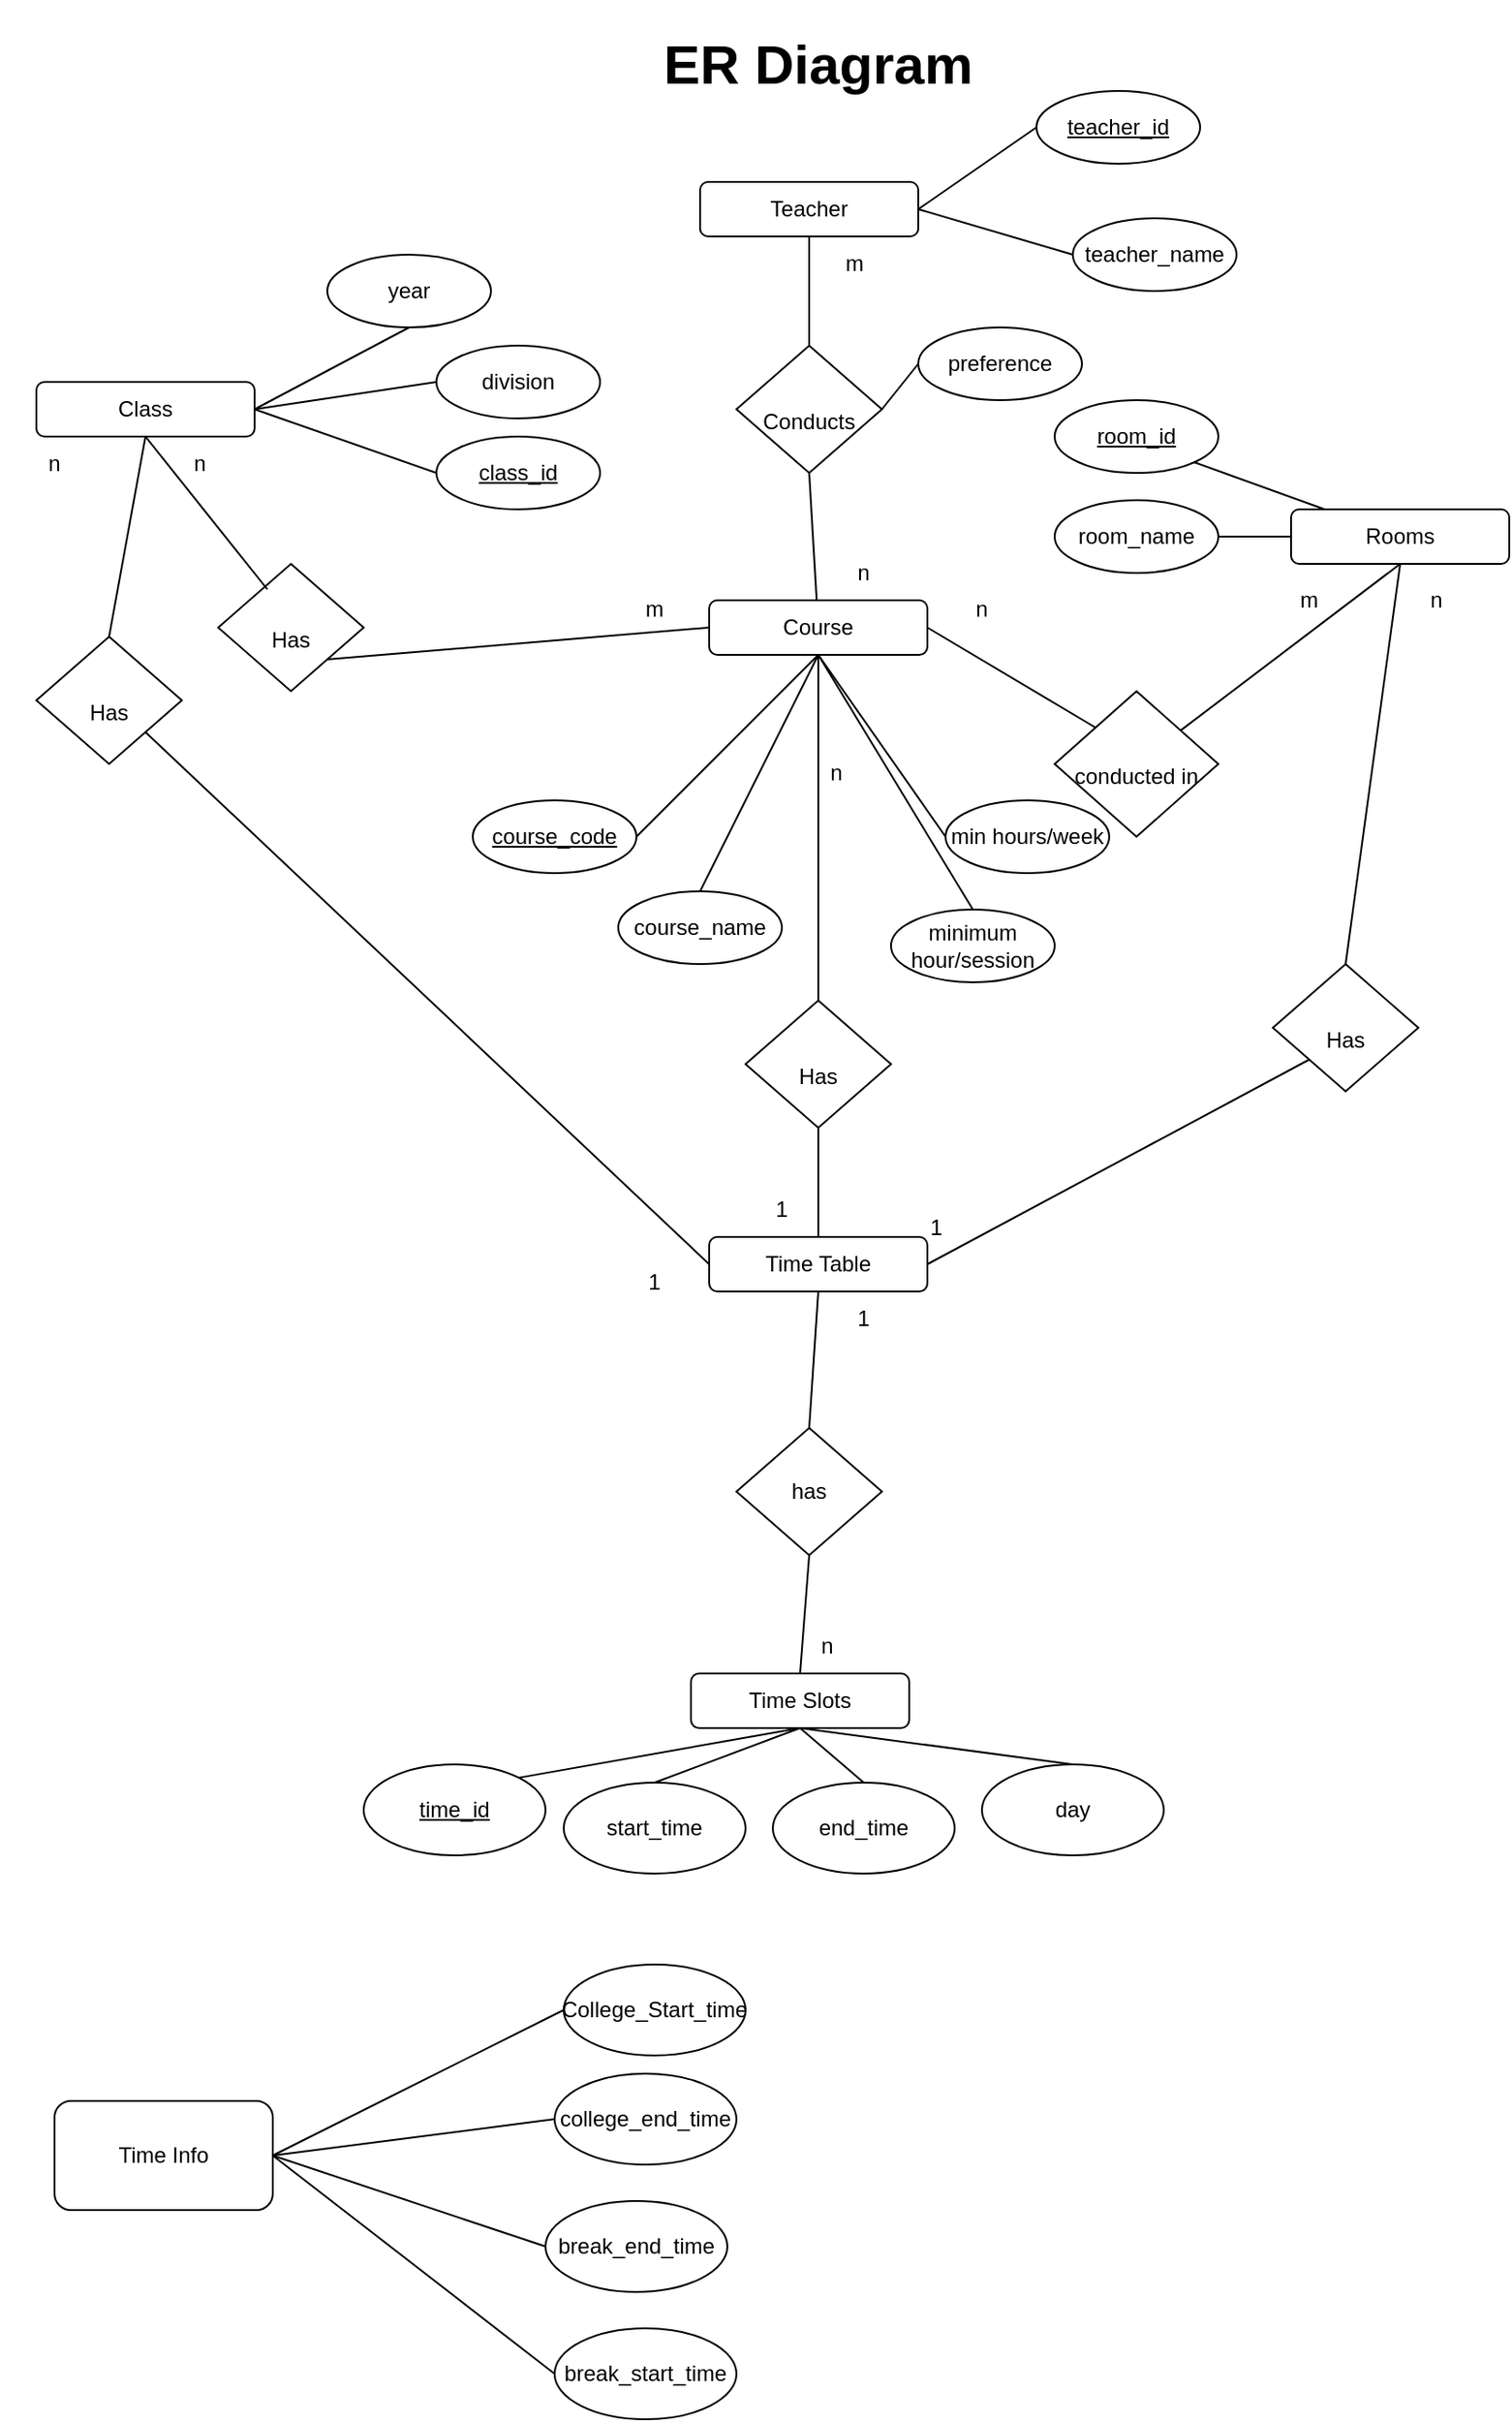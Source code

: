 <mxfile version="20.8.7" type="device"><diagram id="u9UO6aAXQ1LTPCA1RmuC" name="Page-1"><mxGraphModel dx="794" dy="476" grid="1" gridSize="10" guides="1" tooltips="1" connect="1" arrows="1" fold="1" page="1" pageScale="1" pageWidth="1100" pageHeight="1700" math="0" shadow="0"><root><mxCell id="0"/><mxCell id="1" parent="0"/><mxCell id="pp_ZHWP5TIwgbyzewIT6-2" value="Teacher" style="rounded=1;whiteSpace=wrap;html=1;" parent="1" vertex="1"><mxGeometry x="395" y="130" width="120" height="30" as="geometry"/></mxCell><mxCell id="pp_ZHWP5TIwgbyzewIT6-3" value="ER Diagram" style="text;html=1;strokeColor=none;fillColor=none;align=center;verticalAlign=middle;whiteSpace=wrap;rounded=0;fontStyle=1;fontSize=30;" parent="1" vertex="1"><mxGeometry x="320" y="30" width="280" height="70" as="geometry"/></mxCell><mxCell id="pp_ZHWP5TIwgbyzewIT6-4" value="Rooms" style="rounded=1;whiteSpace=wrap;html=1;" parent="1" vertex="1"><mxGeometry x="720" y="310" width="120" height="30" as="geometry"/></mxCell><mxCell id="pp_ZHWP5TIwgbyzewIT6-5" value="Class" style="rounded=1;whiteSpace=wrap;html=1;" parent="1" vertex="1"><mxGeometry x="30" y="240" width="120" height="30" as="geometry"/></mxCell><mxCell id="pp_ZHWP5TIwgbyzewIT6-6" value="Course" style="rounded=1;whiteSpace=wrap;html=1;" parent="1" vertex="1"><mxGeometry x="400" y="360" width="120" height="30" as="geometry"/></mxCell><mxCell id="pp_ZHWP5TIwgbyzewIT6-7" value="&lt;span style=&quot;font-size: 12px;&quot;&gt;Conducts&lt;br&gt;&lt;/span&gt;" style="rhombus;whiteSpace=wrap;html=1;fontSize=30;fontStyle=0" parent="1" vertex="1"><mxGeometry x="415" y="220" width="80" height="70" as="geometry"/></mxCell><mxCell id="pp_ZHWP5TIwgbyzewIT6-9" value="&lt;span style=&quot;font-size: 12px;&quot;&gt;Has&lt;br&gt;&lt;/span&gt;" style="rhombus;whiteSpace=wrap;html=1;fontSize=30;fontStyle=0" parent="1" vertex="1"><mxGeometry x="130" y="340" width="80" height="70" as="geometry"/></mxCell><mxCell id="pp_ZHWP5TIwgbyzewIT6-10" value="&lt;span style=&quot;font-size: 12px;&quot;&gt;conducted in&lt;br&gt;&lt;/span&gt;" style="rhombus;whiteSpace=wrap;html=1;fontSize=30;fontStyle=0" parent="1" vertex="1"><mxGeometry x="590" y="410" width="90" height="80" as="geometry"/></mxCell><mxCell id="pp_ZHWP5TIwgbyzewIT6-15" value="" style="endArrow=none;html=1;rounded=0;fontSize=12;exitX=0.5;exitY=1;exitDx=0;exitDy=0;entryX=0.338;entryY=0.2;entryDx=0;entryDy=0;entryPerimeter=0;" parent="1" source="pp_ZHWP5TIwgbyzewIT6-5" target="pp_ZHWP5TIwgbyzewIT6-9" edge="1"><mxGeometry width="50" height="50" relative="1" as="geometry"><mxPoint x="220" y="560" as="sourcePoint"/><mxPoint x="270" y="510" as="targetPoint"/></mxGeometry></mxCell><mxCell id="pp_ZHWP5TIwgbyzewIT6-16" value="" style="endArrow=none;html=1;rounded=0;fontSize=12;entryX=1;entryY=1;entryDx=0;entryDy=0;exitX=0;exitY=0.5;exitDx=0;exitDy=0;" parent="1" source="pp_ZHWP5TIwgbyzewIT6-6" target="pp_ZHWP5TIwgbyzewIT6-9" edge="1"><mxGeometry width="50" height="50" relative="1" as="geometry"><mxPoint x="240" y="790" as="sourcePoint"/><mxPoint x="290" y="740" as="targetPoint"/></mxGeometry></mxCell><mxCell id="pp_ZHWP5TIwgbyzewIT6-17" value="" style="endArrow=none;html=1;rounded=0;fontSize=12;exitX=1;exitY=0.5;exitDx=0;exitDy=0;entryX=0;entryY=0;entryDx=0;entryDy=0;" parent="1" source="pp_ZHWP5TIwgbyzewIT6-6" target="pp_ZHWP5TIwgbyzewIT6-10" edge="1"><mxGeometry width="50" height="50" relative="1" as="geometry"><mxPoint x="530" y="890" as="sourcePoint"/><mxPoint x="580" y="840" as="targetPoint"/></mxGeometry></mxCell><mxCell id="pp_ZHWP5TIwgbyzewIT6-18" value="" style="endArrow=none;html=1;rounded=0;fontSize=12;entryX=0.5;entryY=1;entryDx=0;entryDy=0;" parent="1" source="pp_ZHWP5TIwgbyzewIT6-10" target="pp_ZHWP5TIwgbyzewIT6-4" edge="1"><mxGeometry width="50" height="50" relative="1" as="geometry"><mxPoint x="690" y="650" as="sourcePoint"/><mxPoint x="400" y="840" as="targetPoint"/></mxGeometry></mxCell><mxCell id="pp_ZHWP5TIwgbyzewIT6-19" value="" style="endArrow=none;html=1;rounded=0;fontSize=12;entryX=0.5;entryY=1;entryDx=0;entryDy=0;exitX=0.5;exitY=0;exitDx=0;exitDy=0;" parent="1" source="pp_ZHWP5TIwgbyzewIT6-7" target="pp_ZHWP5TIwgbyzewIT6-2" edge="1"><mxGeometry width="50" height="50" relative="1" as="geometry"><mxPoint x="290" y="510" as="sourcePoint"/><mxPoint x="340" y="460" as="targetPoint"/></mxGeometry></mxCell><mxCell id="pp_ZHWP5TIwgbyzewIT6-25" value="" style="endArrow=none;html=1;rounded=0;fontSize=12;entryX=0.5;entryY=1;entryDx=0;entryDy=0;" parent="1" source="pp_ZHWP5TIwgbyzewIT6-6" target="pp_ZHWP5TIwgbyzewIT6-7" edge="1"><mxGeometry width="50" height="50" relative="1" as="geometry"><mxPoint x="440" y="690" as="sourcePoint"/><mxPoint x="490" y="640" as="targetPoint"/></mxGeometry></mxCell><mxCell id="pp_ZHWP5TIwgbyzewIT6-36" value="teacher_id" style="ellipse;whiteSpace=wrap;html=1;fontSize=12;fontStyle=4" parent="1" vertex="1"><mxGeometry x="580" y="80" width="90" height="40" as="geometry"/></mxCell><mxCell id="pp_ZHWP5TIwgbyzewIT6-37" value="teacher_name" style="ellipse;whiteSpace=wrap;html=1;fontSize=12;" parent="1" vertex="1"><mxGeometry x="600" y="150" width="90" height="40" as="geometry"/></mxCell><mxCell id="pp_ZHWP5TIwgbyzewIT6-38" value="" style="endArrow=none;html=1;rounded=0;fontSize=12;entryX=0;entryY=0.5;entryDx=0;entryDy=0;exitX=1;exitY=0.5;exitDx=0;exitDy=0;" parent="1" source="pp_ZHWP5TIwgbyzewIT6-2" target="pp_ZHWP5TIwgbyzewIT6-36" edge="1"><mxGeometry width="50" height="50" relative="1" as="geometry"><mxPoint x="530" y="470" as="sourcePoint"/><mxPoint x="470" y="530" as="targetPoint"/></mxGeometry></mxCell><mxCell id="pp_ZHWP5TIwgbyzewIT6-39" value="" style="endArrow=none;html=1;rounded=0;fontSize=12;entryX=1;entryY=0.5;entryDx=0;entryDy=0;exitX=0;exitY=0.5;exitDx=0;exitDy=0;" parent="1" source="pp_ZHWP5TIwgbyzewIT6-37" target="pp_ZHWP5TIwgbyzewIT6-2" edge="1"><mxGeometry width="50" height="50" relative="1" as="geometry"><mxPoint x="500" y="530" as="sourcePoint"/><mxPoint x="520" y="470" as="targetPoint"/></mxGeometry></mxCell><mxCell id="pp_ZHWP5TIwgbyzewIT6-40" value="class_id" style="ellipse;whiteSpace=wrap;html=1;fontSize=12;fontStyle=4" parent="1" vertex="1"><mxGeometry x="250" y="270" width="90" height="40" as="geometry"/></mxCell><mxCell id="pp_ZHWP5TIwgbyzewIT6-41" value="year" style="ellipse;whiteSpace=wrap;html=1;fontSize=12;" parent="1" vertex="1"><mxGeometry x="190" y="170" width="90" height="40" as="geometry"/></mxCell><mxCell id="pp_ZHWP5TIwgbyzewIT6-42" value="division" style="ellipse;whiteSpace=wrap;html=1;fontSize=12;" parent="1" vertex="1"><mxGeometry x="250" y="220" width="90" height="40" as="geometry"/></mxCell><mxCell id="pp_ZHWP5TIwgbyzewIT6-43" value="" style="endArrow=none;html=1;rounded=0;fontSize=12;exitX=1;exitY=0.5;exitDx=0;exitDy=0;entryX=0;entryY=0.5;entryDx=0;entryDy=0;" parent="1" source="pp_ZHWP5TIwgbyzewIT6-5" target="pp_ZHWP5TIwgbyzewIT6-40" edge="1"><mxGeometry width="50" height="50" relative="1" as="geometry"><mxPoint x="420" y="580" as="sourcePoint"/><mxPoint x="470" y="530" as="targetPoint"/></mxGeometry></mxCell><mxCell id="pp_ZHWP5TIwgbyzewIT6-44" value="" style="endArrow=none;html=1;rounded=0;fontSize=12;exitX=1;exitY=0.5;exitDx=0;exitDy=0;entryX=0.5;entryY=1;entryDx=0;entryDy=0;" parent="1" source="pp_ZHWP5TIwgbyzewIT6-5" target="pp_ZHWP5TIwgbyzewIT6-41" edge="1"><mxGeometry width="50" height="50" relative="1" as="geometry"><mxPoint x="420" y="580" as="sourcePoint"/><mxPoint x="470" y="530" as="targetPoint"/></mxGeometry></mxCell><mxCell id="pp_ZHWP5TIwgbyzewIT6-45" value="" style="endArrow=none;html=1;rounded=0;fontSize=12;exitX=1;exitY=0.5;exitDx=0;exitDy=0;entryX=0;entryY=0.5;entryDx=0;entryDy=0;" parent="1" source="pp_ZHWP5TIwgbyzewIT6-5" target="pp_ZHWP5TIwgbyzewIT6-42" edge="1"><mxGeometry width="50" height="50" relative="1" as="geometry"><mxPoint x="420" y="580" as="sourcePoint"/><mxPoint x="470" y="530" as="targetPoint"/></mxGeometry></mxCell><mxCell id="pp_ZHWP5TIwgbyzewIT6-46" value="course_code" style="ellipse;whiteSpace=wrap;html=1;fontSize=12;fontStyle=4" parent="1" vertex="1"><mxGeometry x="270" y="470" width="90" height="40" as="geometry"/></mxCell><mxCell id="pp_ZHWP5TIwgbyzewIT6-47" value="course_name" style="ellipse;whiteSpace=wrap;html=1;fontSize=12;" parent="1" vertex="1"><mxGeometry x="350" y="520" width="90" height="40" as="geometry"/></mxCell><mxCell id="pp_ZHWP5TIwgbyzewIT6-48" value="minimum hour/session" style="ellipse;whiteSpace=wrap;html=1;fontSize=12;" parent="1" vertex="1"><mxGeometry x="500" y="530" width="90" height="40" as="geometry"/></mxCell><mxCell id="pp_ZHWP5TIwgbyzewIT6-49" value="min hours/week" style="ellipse;whiteSpace=wrap;html=1;fontSize=12;" parent="1" vertex="1"><mxGeometry x="530" y="470" width="90" height="40" as="geometry"/></mxCell><mxCell id="pp_ZHWP5TIwgbyzewIT6-50" value="" style="endArrow=none;html=1;rounded=0;fontSize=12;exitX=1;exitY=0.5;exitDx=0;exitDy=0;entryX=0.5;entryY=1;entryDx=0;entryDy=0;" parent="1" source="pp_ZHWP5TIwgbyzewIT6-46" target="pp_ZHWP5TIwgbyzewIT6-6" edge="1"><mxGeometry width="50" height="50" relative="1" as="geometry"><mxPoint x="420" y="780" as="sourcePoint"/><mxPoint x="470" y="730" as="targetPoint"/></mxGeometry></mxCell><mxCell id="pp_ZHWP5TIwgbyzewIT6-51" value="" style="endArrow=none;html=1;rounded=0;fontSize=12;exitX=0.5;exitY=0;exitDx=0;exitDy=0;entryX=0.5;entryY=1;entryDx=0;entryDy=0;" parent="1" source="pp_ZHWP5TIwgbyzewIT6-47" target="pp_ZHWP5TIwgbyzewIT6-6" edge="1"><mxGeometry width="50" height="50" relative="1" as="geometry"><mxPoint x="420" y="780" as="sourcePoint"/><mxPoint x="450" y="720" as="targetPoint"/></mxGeometry></mxCell><mxCell id="pp_ZHWP5TIwgbyzewIT6-52" value="" style="endArrow=none;html=1;rounded=0;fontSize=12;exitX=0.5;exitY=0;exitDx=0;exitDy=0;entryX=0.5;entryY=1;entryDx=0;entryDy=0;" parent="1" source="pp_ZHWP5TIwgbyzewIT6-48" target="pp_ZHWP5TIwgbyzewIT6-6" edge="1"><mxGeometry width="50" height="50" relative="1" as="geometry"><mxPoint x="420" y="780" as="sourcePoint"/><mxPoint x="450" y="720" as="targetPoint"/></mxGeometry></mxCell><mxCell id="pp_ZHWP5TIwgbyzewIT6-53" value="" style="endArrow=none;html=1;rounded=0;fontSize=12;entryX=0.5;entryY=1;entryDx=0;entryDy=0;exitX=0;exitY=0.5;exitDx=0;exitDy=0;" parent="1" source="pp_ZHWP5TIwgbyzewIT6-49" target="pp_ZHWP5TIwgbyzewIT6-6" edge="1"><mxGeometry width="50" height="50" relative="1" as="geometry"><mxPoint x="420" y="780" as="sourcePoint"/><mxPoint x="470" y="730" as="targetPoint"/></mxGeometry></mxCell><mxCell id="pp_ZHWP5TIwgbyzewIT6-54" value="room_id" style="ellipse;whiteSpace=wrap;html=1;fontSize=12;fontStyle=4" parent="1" vertex="1"><mxGeometry x="590" y="250" width="90" height="40" as="geometry"/></mxCell><mxCell id="pp_ZHWP5TIwgbyzewIT6-55" value="room_name" style="ellipse;whiteSpace=wrap;html=1;fontSize=12;" parent="1" vertex="1"><mxGeometry x="590" y="305" width="90" height="40" as="geometry"/></mxCell><mxCell id="pp_ZHWP5TIwgbyzewIT6-56" value="" style="endArrow=none;html=1;rounded=0;fontSize=12;entryX=1;entryY=1;entryDx=0;entryDy=0;" parent="1" source="pp_ZHWP5TIwgbyzewIT6-4" target="pp_ZHWP5TIwgbyzewIT6-54" edge="1"><mxGeometry width="50" height="50" relative="1" as="geometry"><mxPoint x="420" y="580" as="sourcePoint"/><mxPoint x="470" y="530" as="targetPoint"/></mxGeometry></mxCell><mxCell id="pp_ZHWP5TIwgbyzewIT6-57" value="" style="endArrow=none;html=1;rounded=0;fontSize=12;entryX=1;entryY=0.5;entryDx=0;entryDy=0;exitX=0;exitY=0.5;exitDx=0;exitDy=0;" parent="1" source="pp_ZHWP5TIwgbyzewIT6-4" target="pp_ZHWP5TIwgbyzewIT6-55" edge="1"><mxGeometry width="50" height="50" relative="1" as="geometry"><mxPoint x="730" y="730" as="sourcePoint"/><mxPoint x="780" y="680" as="targetPoint"/></mxGeometry></mxCell><mxCell id="pp_ZHWP5TIwgbyzewIT6-58" value="Time Table" style="rounded=1;whiteSpace=wrap;html=1;" parent="1" vertex="1"><mxGeometry x="400" y="710" width="120" height="30" as="geometry"/></mxCell><mxCell id="pp_ZHWP5TIwgbyzewIT6-60" value="&lt;span style=&quot;font-size: 12px;&quot;&gt;Has&lt;br&gt;&lt;/span&gt;" style="rhombus;whiteSpace=wrap;html=1;fontSize=30;fontStyle=0" parent="1" vertex="1"><mxGeometry x="30" y="380" width="80" height="70" as="geometry"/></mxCell><mxCell id="pp_ZHWP5TIwgbyzewIT6-61" value="&lt;span style=&quot;font-size: 12px;&quot;&gt;Has&lt;br&gt;&lt;/span&gt;" style="rhombus;whiteSpace=wrap;html=1;fontSize=30;fontStyle=0" parent="1" vertex="1"><mxGeometry x="420" y="580" width="80" height="70" as="geometry"/></mxCell><mxCell id="pp_ZHWP5TIwgbyzewIT6-62" value="&lt;span style=&quot;font-size: 12px;&quot;&gt;Has&lt;br&gt;&lt;/span&gt;" style="rhombus;whiteSpace=wrap;html=1;fontSize=30;fontStyle=0" parent="1" vertex="1"><mxGeometry x="710" y="560" width="80" height="70" as="geometry"/></mxCell><mxCell id="pp_ZHWP5TIwgbyzewIT6-63" value="" style="endArrow=none;html=1;rounded=0;fontSize=12;entryX=0.5;entryY=0;entryDx=0;entryDy=0;exitX=0;exitY=0;exitDx=0;exitDy=0;" parent="1" source="pp_ZHWP5TIwgbyzewIT6-77" target="pp_ZHWP5TIwgbyzewIT6-60" edge="1"><mxGeometry width="50" height="50" relative="1" as="geometry"><mxPoint x="100" y="600" as="sourcePoint"/><mxPoint x="470" y="730" as="targetPoint"/></mxGeometry></mxCell><mxCell id="pp_ZHWP5TIwgbyzewIT6-64" value="" style="endArrow=none;html=1;rounded=0;fontSize=12;entryX=1;entryY=1;entryDx=0;entryDy=0;exitX=0;exitY=0.5;exitDx=0;exitDy=0;" parent="1" source="pp_ZHWP5TIwgbyzewIT6-58" target="pp_ZHWP5TIwgbyzewIT6-60" edge="1"><mxGeometry width="50" height="50" relative="1" as="geometry"><mxPoint x="370" y="1000" as="sourcePoint"/><mxPoint x="180" y="1000" as="targetPoint"/></mxGeometry></mxCell><mxCell id="pp_ZHWP5TIwgbyzewIT6-65" value="" style="endArrow=none;html=1;rounded=0;fontSize=12;exitX=0.5;exitY=0;exitDx=0;exitDy=0;" parent="1" source="pp_ZHWP5TIwgbyzewIT6-61" target="pp_ZHWP5TIwgbyzewIT6-6" edge="1"><mxGeometry width="50" height="50" relative="1" as="geometry"><mxPoint x="460" y="810" as="sourcePoint"/><mxPoint x="470" y="930" as="targetPoint"/></mxGeometry></mxCell><mxCell id="pp_ZHWP5TIwgbyzewIT6-66" value="" style="endArrow=none;html=1;rounded=0;fontSize=12;entryX=0.5;entryY=1;entryDx=0;entryDy=0;exitX=0.5;exitY=0;exitDx=0;exitDy=0;" parent="1" source="pp_ZHWP5TIwgbyzewIT6-58" target="pp_ZHWP5TIwgbyzewIT6-61" edge="1"><mxGeometry width="50" height="50" relative="1" as="geometry"><mxPoint x="420" y="980" as="sourcePoint"/><mxPoint x="470" y="930" as="targetPoint"/></mxGeometry></mxCell><mxCell id="pp_ZHWP5TIwgbyzewIT6-67" value="" style="endArrow=none;html=1;rounded=0;fontSize=12;exitX=1;exitY=0.5;exitDx=0;exitDy=0;entryX=0;entryY=1;entryDx=0;entryDy=0;" parent="1" source="pp_ZHWP5TIwgbyzewIT6-58" target="pp_ZHWP5TIwgbyzewIT6-62" edge="1"><mxGeometry width="50" height="50" relative="1" as="geometry"><mxPoint x="600" y="1020" as="sourcePoint"/><mxPoint x="650" y="970" as="targetPoint"/></mxGeometry></mxCell><mxCell id="pp_ZHWP5TIwgbyzewIT6-68" value="" style="endArrow=none;html=1;rounded=0;fontSize=12;entryX=0.5;entryY=1;entryDx=0;entryDy=0;exitX=0.5;exitY=0;exitDx=0;exitDy=0;" parent="1" source="pp_ZHWP5TIwgbyzewIT6-62" target="pp_ZHWP5TIwgbyzewIT6-4" edge="1"><mxGeometry width="50" height="50" relative="1" as="geometry"><mxPoint x="710" y="760" as="sourcePoint"/><mxPoint x="760" y="710" as="targetPoint"/></mxGeometry></mxCell><mxCell id="pp_ZHWP5TIwgbyzewIT6-72" value="m" style="text;html=1;strokeColor=none;fillColor=none;align=center;verticalAlign=middle;whiteSpace=wrap;rounded=0;fontSize=12;" parent="1" vertex="1"><mxGeometry x="450" y="160" width="60" height="30" as="geometry"/></mxCell><mxCell id="pp_ZHWP5TIwgbyzewIT6-76" value="n" style="text;html=1;strokeColor=none;fillColor=none;align=center;verticalAlign=middle;whiteSpace=wrap;rounded=0;fontSize=12;" parent="1" vertex="1"><mxGeometry x="455" y="330" width="60" height="30" as="geometry"/></mxCell><mxCell id="pp_ZHWP5TIwgbyzewIT6-77" value="n" style="text;html=1;strokeColor=none;fillColor=none;align=center;verticalAlign=middle;whiteSpace=wrap;rounded=0;fontSize=12;" parent="1" vertex="1"><mxGeometry x="90" y="270" width="60" height="30" as="geometry"/></mxCell><mxCell id="pp_ZHWP5TIwgbyzewIT6-79" value="m" style="text;html=1;strokeColor=none;fillColor=none;align=center;verticalAlign=middle;whiteSpace=wrap;rounded=0;fontSize=12;" parent="1" vertex="1"><mxGeometry x="340" y="350" width="60" height="30" as="geometry"/></mxCell><mxCell id="pp_ZHWP5TIwgbyzewIT6-82" value="n" style="text;html=1;strokeColor=none;fillColor=none;align=center;verticalAlign=middle;whiteSpace=wrap;rounded=0;fontSize=12;" parent="1" vertex="1"><mxGeometry x="520" y="350" width="60" height="30" as="geometry"/></mxCell><mxCell id="pp_ZHWP5TIwgbyzewIT6-83" value="m" style="text;html=1;strokeColor=none;fillColor=none;align=center;verticalAlign=middle;whiteSpace=wrap;rounded=0;fontSize=12;" parent="1" vertex="1"><mxGeometry x="700" y="345" width="60" height="30" as="geometry"/></mxCell><mxCell id="pp_ZHWP5TIwgbyzewIT6-96" value="n" style="text;html=1;strokeColor=none;fillColor=none;align=center;verticalAlign=middle;whiteSpace=wrap;rounded=0;fontSize=12;" parent="1" vertex="1"><mxGeometry x="10" y="270" width="60" height="30" as="geometry"/></mxCell><mxCell id="pp_ZHWP5TIwgbyzewIT6-97" value="n" style="text;html=1;strokeColor=none;fillColor=none;align=center;verticalAlign=middle;whiteSpace=wrap;rounded=0;fontSize=12;" parent="1" vertex="1"><mxGeometry x="440" y="440" width="60" height="30" as="geometry"/></mxCell><mxCell id="pp_ZHWP5TIwgbyzewIT6-99" value="n" style="text;html=1;strokeColor=none;fillColor=none;align=center;verticalAlign=middle;whiteSpace=wrap;rounded=0;fontSize=12;" parent="1" vertex="1"><mxGeometry x="770" y="345" width="60" height="30" as="geometry"/></mxCell><mxCell id="pp_ZHWP5TIwgbyzewIT6-107" value="1" style="text;html=1;strokeColor=none;fillColor=none;align=center;verticalAlign=middle;whiteSpace=wrap;rounded=0;fontSize=12;" parent="1" vertex="1"><mxGeometry x="410" y="680" width="60" height="30" as="geometry"/></mxCell><mxCell id="pp_ZHWP5TIwgbyzewIT6-108" value="1" style="text;html=1;strokeColor=none;fillColor=none;align=center;verticalAlign=middle;whiteSpace=wrap;rounded=0;fontSize=12;" parent="1" vertex="1"><mxGeometry x="340" y="720" width="60" height="30" as="geometry"/></mxCell><mxCell id="pp_ZHWP5TIwgbyzewIT6-113" value="1" style="text;html=1;strokeColor=none;fillColor=none;align=center;verticalAlign=middle;whiteSpace=wrap;rounded=0;fontSize=12;" parent="1" vertex="1"><mxGeometry x="495" y="690" width="60" height="30" as="geometry"/></mxCell><mxCell id="XUNh5YbpI6GMGYQQi6fQ-2" value="Time Info" style="rounded=1;whiteSpace=wrap;html=1;" parent="1" vertex="1"><mxGeometry x="40" y="1185" width="120" height="60" as="geometry"/></mxCell><mxCell id="XUNh5YbpI6GMGYQQi6fQ-3" value="College_Start_time" style="ellipse;whiteSpace=wrap;html=1;" parent="1" vertex="1"><mxGeometry x="320" y="1110" width="100" height="50" as="geometry"/></mxCell><mxCell id="XUNh5YbpI6GMGYQQi6fQ-4" value="college_end_time" style="ellipse;whiteSpace=wrap;html=1;" parent="1" vertex="1"><mxGeometry x="315" y="1170" width="100" height="50" as="geometry"/></mxCell><mxCell id="XUNh5YbpI6GMGYQQi6fQ-5" value="break_start_time" style="ellipse;whiteSpace=wrap;html=1;" parent="1" vertex="1"><mxGeometry x="315" y="1310" width="100" height="50" as="geometry"/></mxCell><mxCell id="XUNh5YbpI6GMGYQQi6fQ-6" value="break_end_time" style="ellipse;whiteSpace=wrap;html=1;" parent="1" vertex="1"><mxGeometry x="310" y="1240" width="100" height="50" as="geometry"/></mxCell><mxCell id="XUNh5YbpI6GMGYQQi6fQ-9" value="" style="endArrow=none;html=1;rounded=0;exitX=1;exitY=0.5;exitDx=0;exitDy=0;entryX=0;entryY=0.5;entryDx=0;entryDy=0;" parent="1" source="XUNh5YbpI6GMGYQQi6fQ-2" target="XUNh5YbpI6GMGYQQi6fQ-3" edge="1"><mxGeometry width="50" height="50" relative="1" as="geometry"><mxPoint x="450" y="1000" as="sourcePoint"/><mxPoint x="500" y="950" as="targetPoint"/></mxGeometry></mxCell><mxCell id="XUNh5YbpI6GMGYQQi6fQ-10" value="" style="endArrow=none;html=1;rounded=0;exitX=1;exitY=0.5;exitDx=0;exitDy=0;entryX=0;entryY=0.5;entryDx=0;entryDy=0;" parent="1" source="XUNh5YbpI6GMGYQQi6fQ-2" target="XUNh5YbpI6GMGYQQi6fQ-4" edge="1"><mxGeometry width="50" height="50" relative="1" as="geometry"><mxPoint x="450" y="1000" as="sourcePoint"/><mxPoint x="500" y="950" as="targetPoint"/></mxGeometry></mxCell><mxCell id="XUNh5YbpI6GMGYQQi6fQ-11" value="" style="endArrow=none;html=1;rounded=0;exitX=1;exitY=0.5;exitDx=0;exitDy=0;entryX=0;entryY=0.5;entryDx=0;entryDy=0;" parent="1" source="XUNh5YbpI6GMGYQQi6fQ-2" target="XUNh5YbpI6GMGYQQi6fQ-6" edge="1"><mxGeometry width="50" height="50" relative="1" as="geometry"><mxPoint x="450" y="1000" as="sourcePoint"/><mxPoint x="500" y="950" as="targetPoint"/></mxGeometry></mxCell><mxCell id="XUNh5YbpI6GMGYQQi6fQ-12" value="" style="endArrow=none;html=1;rounded=0;exitX=1;exitY=0.5;exitDx=0;exitDy=0;entryX=0;entryY=0.5;entryDx=0;entryDy=0;" parent="1" source="XUNh5YbpI6GMGYQQi6fQ-2" target="XUNh5YbpI6GMGYQQi6fQ-5" edge="1"><mxGeometry width="50" height="50" relative="1" as="geometry"><mxPoint x="450" y="1000" as="sourcePoint"/><mxPoint x="500" y="950" as="targetPoint"/></mxGeometry></mxCell><mxCell id="ksi-KgXg931qsMHE3DVh-1" value="preference" style="ellipse;whiteSpace=wrap;html=1;fontSize=12;" parent="1" vertex="1"><mxGeometry x="515" y="210" width="90" height="40" as="geometry"/></mxCell><mxCell id="ksi-KgXg931qsMHE3DVh-2" value="" style="endArrow=none;html=1;rounded=0;entryX=0;entryY=0.5;entryDx=0;entryDy=0;exitX=1;exitY=0.5;exitDx=0;exitDy=0;" parent="1" source="pp_ZHWP5TIwgbyzewIT6-7" target="ksi-KgXg931qsMHE3DVh-1" edge="1"><mxGeometry width="50" height="50" relative="1" as="geometry"><mxPoint x="380" y="370" as="sourcePoint"/><mxPoint x="430" y="320" as="targetPoint"/></mxGeometry></mxCell><mxCell id="2k_cxdHPpTk8gg4kyThG-1" value="Time Slots" style="rounded=1;whiteSpace=wrap;html=1;" vertex="1" parent="1"><mxGeometry x="390" y="950" width="120" height="30" as="geometry"/></mxCell><mxCell id="2k_cxdHPpTk8gg4kyThG-2" value="time_id" style="ellipse;whiteSpace=wrap;html=1;fontStyle=4" vertex="1" parent="1"><mxGeometry x="210" y="1000" width="100" height="50" as="geometry"/></mxCell><mxCell id="2k_cxdHPpTk8gg4kyThG-3" value="start_time" style="ellipse;whiteSpace=wrap;html=1;" vertex="1" parent="1"><mxGeometry x="320" y="1010" width="100" height="50" as="geometry"/></mxCell><mxCell id="2k_cxdHPpTk8gg4kyThG-4" value="end_time" style="ellipse;whiteSpace=wrap;html=1;" vertex="1" parent="1"><mxGeometry x="435" y="1010" width="100" height="50" as="geometry"/></mxCell><mxCell id="2k_cxdHPpTk8gg4kyThG-5" value="day" style="ellipse;whiteSpace=wrap;html=1;" vertex="1" parent="1"><mxGeometry x="550" y="1000" width="100" height="50" as="geometry"/></mxCell><mxCell id="2k_cxdHPpTk8gg4kyThG-6" value="" style="endArrow=none;html=1;rounded=0;entryX=0.5;entryY=1;entryDx=0;entryDy=0;exitX=1;exitY=0;exitDx=0;exitDy=0;" edge="1" parent="1" source="2k_cxdHPpTk8gg4kyThG-2" target="2k_cxdHPpTk8gg4kyThG-1"><mxGeometry width="50" height="50" relative="1" as="geometry"><mxPoint x="380" y="970" as="sourcePoint"/><mxPoint x="430" y="920" as="targetPoint"/></mxGeometry></mxCell><mxCell id="2k_cxdHPpTk8gg4kyThG-7" value="" style="endArrow=none;html=1;rounded=0;entryX=0.5;entryY=1;entryDx=0;entryDy=0;exitX=0.5;exitY=0;exitDx=0;exitDy=0;" edge="1" parent="1" source="2k_cxdHPpTk8gg4kyThG-3" target="2k_cxdHPpTk8gg4kyThG-1"><mxGeometry width="50" height="50" relative="1" as="geometry"><mxPoint x="380" y="970" as="sourcePoint"/><mxPoint x="430" y="920" as="targetPoint"/></mxGeometry></mxCell><mxCell id="2k_cxdHPpTk8gg4kyThG-8" value="" style="endArrow=none;html=1;rounded=0;entryX=0.5;entryY=1;entryDx=0;entryDy=0;exitX=0.5;exitY=0;exitDx=0;exitDy=0;" edge="1" parent="1" source="2k_cxdHPpTk8gg4kyThG-4" target="2k_cxdHPpTk8gg4kyThG-1"><mxGeometry width="50" height="50" relative="1" as="geometry"><mxPoint x="380" y="970" as="sourcePoint"/><mxPoint x="430" y="920" as="targetPoint"/></mxGeometry></mxCell><mxCell id="2k_cxdHPpTk8gg4kyThG-9" value="" style="endArrow=none;html=1;rounded=0;entryX=0.5;entryY=1;entryDx=0;entryDy=0;exitX=0.5;exitY=0;exitDx=0;exitDy=0;" edge="1" parent="1" source="2k_cxdHPpTk8gg4kyThG-5" target="2k_cxdHPpTk8gg4kyThG-1"><mxGeometry width="50" height="50" relative="1" as="geometry"><mxPoint x="380" y="970" as="sourcePoint"/><mxPoint x="430" y="920" as="targetPoint"/></mxGeometry></mxCell><mxCell id="2k_cxdHPpTk8gg4kyThG-10" value="has" style="rhombus;whiteSpace=wrap;html=1;" vertex="1" parent="1"><mxGeometry x="415" y="815" width="80" height="70" as="geometry"/></mxCell><mxCell id="2k_cxdHPpTk8gg4kyThG-11" value="" style="endArrow=none;html=1;rounded=0;entryX=0.5;entryY=1;entryDx=0;entryDy=0;exitX=0.5;exitY=0;exitDx=0;exitDy=0;" edge="1" parent="1" source="2k_cxdHPpTk8gg4kyThG-10" target="pp_ZHWP5TIwgbyzewIT6-58"><mxGeometry width="50" height="50" relative="1" as="geometry"><mxPoint x="380" y="970" as="sourcePoint"/><mxPoint x="430" y="920" as="targetPoint"/></mxGeometry></mxCell><mxCell id="2k_cxdHPpTk8gg4kyThG-12" value="" style="endArrow=none;html=1;rounded=0;entryX=0.5;entryY=1;entryDx=0;entryDy=0;exitX=0.5;exitY=0;exitDx=0;exitDy=0;" edge="1" parent="1" source="2k_cxdHPpTk8gg4kyThG-1" target="2k_cxdHPpTk8gg4kyThG-10"><mxGeometry width="50" height="50" relative="1" as="geometry"><mxPoint x="380" y="970" as="sourcePoint"/><mxPoint x="430" y="920" as="targetPoint"/></mxGeometry></mxCell><mxCell id="2k_cxdHPpTk8gg4kyThG-15" value="n" style="text;html=1;strokeColor=none;fillColor=none;align=center;verticalAlign=middle;whiteSpace=wrap;rounded=0;" vertex="1" parent="1"><mxGeometry x="435" y="920" width="60" height="30" as="geometry"/></mxCell><mxCell id="2k_cxdHPpTk8gg4kyThG-16" value="1" style="text;html=1;strokeColor=none;fillColor=none;align=center;verticalAlign=middle;whiteSpace=wrap;rounded=0;" vertex="1" parent="1"><mxGeometry x="455" y="740" width="60" height="30" as="geometry"/></mxCell></root></mxGraphModel></diagram></mxfile>